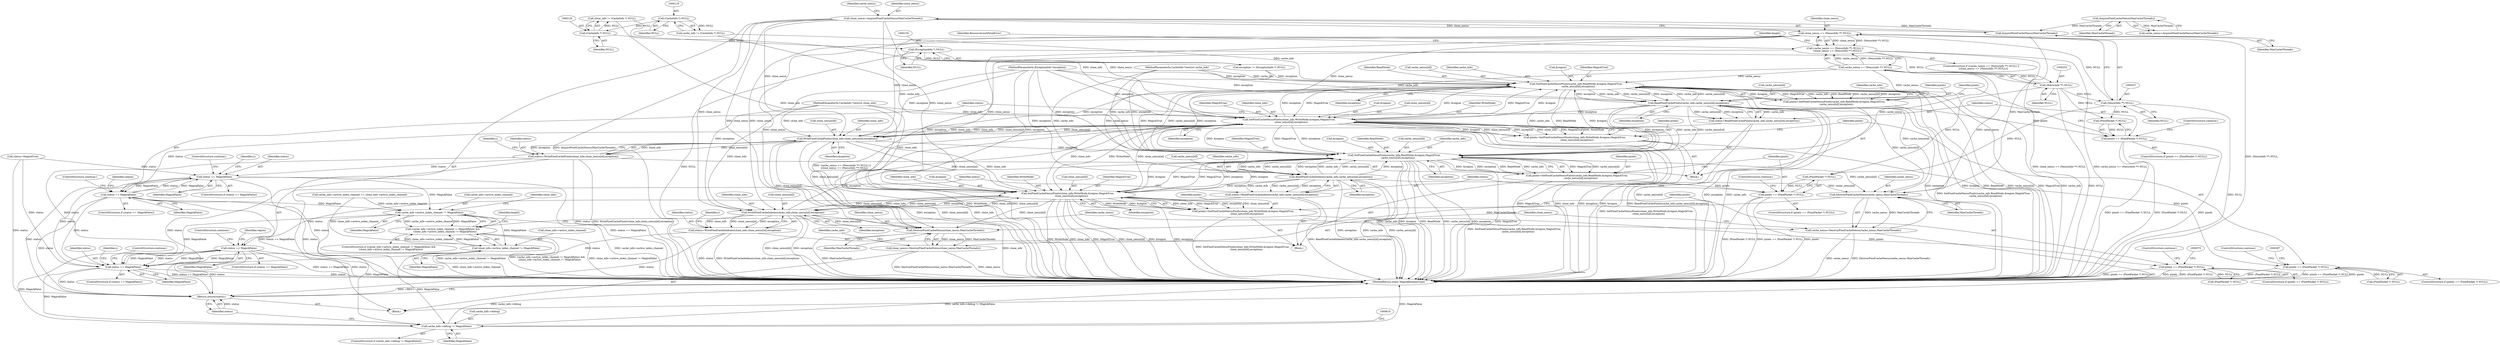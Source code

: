 digraph "0_ImageMagick_a54fe0e8600eaf3dc6fe717d3c0398001507f723@pointer" {
"1000254" [label="(Call,clone_nexus == (NexusInfo **) NULL)"];
"1000243" [label="(Call,clone_nexus=AcquirePixelCacheNexus(MaxCacheThreads))"];
"1000245" [label="(Call,AcquirePixelCacheNexus(MaxCacheThreads))"];
"1000241" [label="(Call,AcquirePixelCacheNexus(MaxCacheThreads))"];
"1000256" [label="(Call,(NexusInfo **) NULL)"];
"1000251" [label="(Call,(NexusInfo **) NULL)"];
"1000129" [label="(Call,(ExceptionInfo *) NULL)"];
"1000123" [label="(Call,(CacheInfo *) NULL)"];
"1000117" [label="(Call,(CacheInfo *) NULL)"];
"1000248" [label="(Call,(cache_nexus == (NexusInfo **) NULL) ||\n      (clone_nexus == (NexusInfo **) NULL))"];
"1000379" [label="(Call,SetPixelCacheNexusPixels(clone_info,WriteMode,&region,MagickTrue,\n      clone_nexus[id],exception))"];
"1000340" [label="(Call,SetPixelCacheNexusPixels(cache_info,ReadMode,&region,MagickTrue,\n      cache_nexus[id],exception))"];
"1000338" [label="(Call,pixels=SetPixelCacheNexusPixels(cache_info,ReadMode,&region,MagickTrue,\n      cache_nexus[id],exception))"];
"1000351" [label="(Call,pixels == (PixelPacket *) NULL)"];
"1000359" [label="(Call,ReadPixelCachePixels(cache_info,cache_nexus[id],exception))"];
"1000357" [label="(Call,status=ReadPixelCachePixels(cache_info,cache_nexus[id],exception))"];
"1000366" [label="(Call,status == MagickFalse)"];
"1000303" [label="(Call,status == MagickFalse)"];
"1000436" [label="(Call,cache_info->active_index_channel != MagickFalse)"];
"1000435" [label="(Call,(cache_info->active_index_channel != MagickFalse) &&\n      (clone_info->active_index_channel != MagickFalse))"];
"1000441" [label="(Call,clone_info->active_index_channel != MagickFalse)"];
"1000485" [label="(Call,status == MagickFalse)"];
"1000548" [label="(Call,status == MagickFalse)"];
"1000611" [label="(Call,cache_info->debug != MagickFalse)"];
"1000645" [label="(Return,return(status);)"];
"1000522" [label="(Call,SetPixelCacheNexusPixels(cache_info,ReadMode,&region,MagickTrue,\n          cache_nexus[id],exception))"];
"1000520" [label="(Call,pixels=SetPixelCacheNexusPixels(cache_info,ReadMode,&region,MagickTrue,\n          cache_nexus[id],exception))"];
"1000533" [label="(Call,pixels == (PixelPacket *) NULL)"];
"1000541" [label="(Call,ReadPixelCacheIndexes(cache_info,cache_nexus[id],exception))"];
"1000539" [label="(Call,status=ReadPixelCacheIndexes(cache_info,cache_nexus[id],exception))"];
"1000561" [label="(Call,SetPixelCacheNexusPixels(clone_info,WriteMode,&region,MagickTrue,\n          clone_nexus[id],exception))"];
"1000559" [label="(Call,pixels=SetPixelCacheNexusPixels(clone_info,WriteMode,&region,MagickTrue,\n          clone_nexus[id],exception))"];
"1000572" [label="(Call,pixels == (PixelPacket *) NULL)"];
"1000594" [label="(Call,WritePixelCacheIndexes(clone_info,clone_nexus[id],exception))"];
"1000592" [label="(Call,status=WritePixelCacheIndexes(clone_info,clone_nexus[id],exception))"];
"1000607" [label="(Call,DestroyPixelCacheNexus(clone_nexus,MaxCacheThreads))"];
"1000605" [label="(Call,clone_nexus=DestroyPixelCacheNexus(clone_nexus,MaxCacheThreads))"];
"1000602" [label="(Call,DestroyPixelCacheNexus(cache_nexus,MaxCacheThreads))"];
"1000600" [label="(Call,cache_nexus=DestroyPixelCacheNexus(cache_nexus,MaxCacheThreads))"];
"1000377" [label="(Call,pixels=SetPixelCacheNexusPixels(clone_info,WriteMode,&region,MagickTrue,\n      clone_nexus[id],exception))"];
"1000390" [label="(Call,pixels == (PixelPacket *) NULL)"];
"1000428" [label="(Call,WritePixelCachePixels(clone_info,clone_nexus[id],exception))"];
"1000426" [label="(Call,status=WritePixelCachePixels(clone_info,clone_nexus[id],exception))"];
"1000491" [label="(Identifier,y)"];
"1000350" [label="(ControlStructure,if (pixels == (PixelPacket *) NULL))"];
"1000295" [label="(Block,)"];
"1000305" [label="(Identifier,MagickFalse)"];
"1000441" [label="(Call,clone_info->active_index_channel != MagickFalse)"];
"1000577" [label="(ControlStructure,continue;)"];
"1000119" [label="(Identifier,NULL)"];
"1000603" [label="(Identifier,cache_nexus)"];
"1000613" [label="(Identifier,cache_info)"];
"1000247" [label="(ControlStructure,if ((cache_nexus == (NexusInfo **) NULL) ||\n      (clone_nexus == (NexusInfo **) NULL)))"];
"1000254" [label="(Call,clone_nexus == (NexusInfo **) NULL)"];
"1000246" [label="(Identifier,MaxCacheThreads)"];
"1000253" [label="(Identifier,NULL)"];
"1000542" [label="(Identifier,cache_info)"];
"1000368" [label="(Identifier,MagickFalse)"];
"1000256" [label="(Call,(NexusInfo **) NULL)"];
"1000427" [label="(Identifier,status)"];
"1000532" [label="(ControlStructure,if (pixels == (PixelPacket *) NULL))"];
"1000107" [label="(Block,)"];
"1000527" [label="(Identifier,MagickTrue)"];
"1000382" [label="(Call,&region)"];
"1000372" [label="(Identifier,region)"];
"1000571" [label="(ControlStructure,if (pixels == (PixelPacket *) NULL))"];
"1000612" [label="(Call,cache_info->debug)"];
"1000538" [label="(ControlStructure,continue;)"];
"1000567" [label="(Call,clone_nexus[id])"];
"1000361" [label="(Call,cache_nexus[id])"];
"1000242" [label="(Identifier,MaxCacheThreads)"];
"1000279" [label="(Call,status=MagickTrue)"];
"1000392" [label="(Call,(PixelPacket *) NULL)"];
"1000357" [label="(Call,status=ReadPixelCachePixels(cache_info,cache_nexus[id],exception))"];
"1000531" [label="(Identifier,exception)"];
"1000127" [label="(Call,exception != (ExceptionInfo *) NULL)"];
"1000294" [label="(Identifier,y)"];
"1000343" [label="(Call,&region)"];
"1000351" [label="(Call,pixels == (PixelPacket *) NULL)"];
"1000604" [label="(Identifier,MaxCacheThreads)"];
"1000611" [label="(Call,cache_info->debug != MagickFalse)"];
"1000525" [label="(Call,&region)"];
"1000543" [label="(Call,cache_nexus[id])"];
"1000442" [label="(Call,clone_info->active_index_channel)"];
"1000570" [label="(Identifier,exception)"];
"1000548" [label="(Call,status == MagickFalse)"];
"1000181" [label="(Call,cache_info->active_index_channel == clone_info->active_index_channel)"];
"1000379" [label="(Call,SetPixelCacheNexusPixels(clone_info,WriteMode,&region,MagickTrue,\n      clone_nexus[id],exception))"];
"1000646" [label="(Identifier,status)"];
"1000534" [label="(Identifier,pixels)"];
"1000364" [label="(Identifier,exception)"];
"1000360" [label="(Identifier,cache_info)"];
"1000522" [label="(Call,SetPixelCacheNexusPixels(cache_info,ReadMode,&region,MagickTrue,\n          cache_nexus[id],exception))"];
"1000309" [label="(Identifier,y)"];
"1000488" [label="(ControlStructure,continue;)"];
"1000345" [label="(Identifier,MagickTrue)"];
"1000559" [label="(Call,pixels=SetPixelCacheNexusPixels(clone_info,WriteMode,&region,MagickTrue,\n          clone_nexus[id],exception))"];
"1000524" [label="(Identifier,ReadMode)"];
"1000521" [label="(Identifier,pixels)"];
"1000121" [label="(Call,clone_info != (CacheInfo *) NULL)"];
"1000131" [label="(Identifier,NULL)"];
"1000566" [label="(Identifier,MagickTrue)"];
"1000430" [label="(Call,clone_nexus[id])"];
"1000391" [label="(Identifier,pixels)"];
"1000258" [label="(Identifier,NULL)"];
"1000352" [label="(Identifier,pixels)"];
"1000560" [label="(Identifier,pixels)"];
"1000340" [label="(Call,SetPixelCacheNexusPixels(cache_info,ReadMode,&region,MagickTrue,\n      cache_nexus[id],exception))"];
"1000390" [label="(Call,pixels == (PixelPacket *) NULL)"];
"1000385" [label="(Call,clone_nexus[id])"];
"1000572" [label="(Call,pixels == (PixelPacket *) NULL)"];
"1000609" [label="(Identifier,MaxCacheThreads)"];
"1000304" [label="(Identifier,status)"];
"1000533" [label="(Call,pixels == (PixelPacket *) NULL)"];
"1000647" [label="(MethodReturn,static MagickBooleanType)"];
"1000104" [label="(MethodParameterIn,CacheInfo *restrict clone_info)"];
"1000434" [label="(ControlStructure,if ((cache_info->active_index_channel != MagickFalse) &&\n      (clone_info->active_index_channel != MagickFalse)))"];
"1000239" [label="(Call,cache_nexus=AcquirePixelCacheNexus(MaxCacheThreads))"];
"1000250" [label="(Identifier,cache_nexus)"];
"1000539" [label="(Call,status=ReadPixelCacheIndexes(cache_info,cache_nexus[id],exception))"];
"1000550" [label="(Identifier,MagickFalse)"];
"1000546" [label="(Identifier,exception)"];
"1000106" [label="(MethodParameterIn,ExceptionInfo *exception)"];
"1000381" [label="(Identifier,WriteMode)"];
"1000547" [label="(ControlStructure,if (status == MagickFalse))"];
"1000389" [label="(ControlStructure,if (pixels == (PixelPacket *) NULL))"];
"1000365" [label="(ControlStructure,if (status == MagickFalse))"];
"1000263" [label="(Identifier,length)"];
"1000540" [label="(Identifier,status)"];
"1000574" [label="(Call,(PixelPacket *) NULL)"];
"1000541" [label="(Call,ReadPixelCacheIndexes(cache_info,cache_nexus[id],exception))"];
"1000384" [label="(Identifier,MagickTrue)"];
"1000303" [label="(Call,status == MagickFalse)"];
"1000251" [label="(Call,(NexusInfo **) NULL)"];
"1000599" [label="(Identifier,exception)"];
"1000342" [label="(Identifier,ReadMode)"];
"1000610" [label="(ControlStructure,if (cache_info->debug != MagickFalse))"];
"1000426" [label="(Call,status=WritePixelCachePixels(clone_info,clone_nexus[id],exception))"];
"1000244" [label="(Identifier,clone_nexus)"];
"1000562" [label="(Identifier,clone_info)"];
"1000380" [label="(Identifier,clone_info)"];
"1000607" [label="(Call,DestroyPixelCacheNexus(clone_nexus,MaxCacheThreads))"];
"1000484" [label="(ControlStructure,if (status == MagickFalse))"];
"1000476" [label="(Identifier,y)"];
"1000377" [label="(Call,pixels=SetPixelCacheNexusPixels(clone_info,WriteMode,&region,MagickTrue,\n      clone_nexus[id],exception))"];
"1000248" [label="(Call,(cache_nexus == (NexusInfo **) NULL) ||\n      (clone_nexus == (NexusInfo **) NULL))"];
"1000260" [label="(Identifier,ResourceLimitFatalError)"];
"1000346" [label="(Call,cache_nexus[id])"];
"1000551" [label="(ControlStructure,continue;)"];
"1000378" [label="(Identifier,pixels)"];
"1000615" [label="(Identifier,MagickFalse)"];
"1000554" [label="(Identifier,region)"];
"1000245" [label="(Call,AcquirePixelCacheNexus(MaxCacheThreads))"];
"1000564" [label="(Call,&region)"];
"1000602" [label="(Call,DestroyPixelCacheNexus(cache_nexus,MaxCacheThreads))"];
"1000125" [label="(Identifier,NULL)"];
"1000436" [label="(Call,cache_info->active_index_channel != MagickFalse)"];
"1000433" [label="(Identifier,exception)"];
"1000349" [label="(Identifier,exception)"];
"1000594" [label="(Call,WritePixelCacheIndexes(clone_info,clone_nexus[id],exception))"];
"1000645" [label="(Return,return(status);)"];
"1000339" [label="(Identifier,pixels)"];
"1000573" [label="(Identifier,pixels)"];
"1000600" [label="(Call,cache_nexus=DestroyPixelCacheNexus(cache_nexus,MaxCacheThreads))"];
"1000520" [label="(Call,pixels=SetPixelCacheNexusPixels(cache_info,ReadMode,&region,MagickTrue,\n          cache_nexus[id],exception))"];
"1000123" [label="(Call,(CacheInfo *) NULL)"];
"1000445" [label="(Identifier,MagickFalse)"];
"1000338" [label="(Call,pixels=SetPixelCacheNexusPixels(cache_info,ReadMode,&region,MagickTrue,\n      cache_nexus[id],exception))"];
"1000341" [label="(Identifier,cache_info)"];
"1000356" [label="(ControlStructure,continue;)"];
"1000395" [label="(ControlStructure,continue;)"];
"1000605" [label="(Call,clone_nexus=DestroyPixelCacheNexus(clone_nexus,MaxCacheThreads))"];
"1000528" [label="(Call,cache_nexus[id])"];
"1000117" [label="(Call,(CacheInfo *) NULL)"];
"1000601" [label="(Identifier,cache_nexus)"];
"1000249" [label="(Call,cache_nexus == (NexusInfo **) NULL)"];
"1000105" [label="(MethodParameterIn,CacheInfo *restrict cache_info)"];
"1000437" [label="(Call,cache_info->active_index_channel)"];
"1000353" [label="(Call,(PixelPacket *) NULL)"];
"1000367" [label="(Identifier,status)"];
"1000486" [label="(Identifier,status)"];
"1000549" [label="(Identifier,status)"];
"1000523" [label="(Identifier,cache_info)"];
"1000487" [label="(Identifier,MagickFalse)"];
"1000606" [label="(Identifier,clone_nexus)"];
"1000596" [label="(Call,clone_nexus[id])"];
"1000241" [label="(Call,AcquirePixelCacheNexus(MaxCacheThreads))"];
"1000595" [label="(Identifier,clone_info)"];
"1000428" [label="(Call,WritePixelCachePixels(clone_info,clone_nexus[id],exception))"];
"1000440" [label="(Identifier,MagickFalse)"];
"1000243" [label="(Call,clone_nexus=AcquirePixelCacheNexus(MaxCacheThreads))"];
"1000477" [label="(Block,)"];
"1000608" [label="(Identifier,clone_nexus)"];
"1000485" [label="(Call,status == MagickFalse)"];
"1000448" [label="(Identifier,length)"];
"1000369" [label="(ControlStructure,continue;)"];
"1000535" [label="(Call,(PixelPacket *) NULL)"];
"1000592" [label="(Call,status=WritePixelCacheIndexes(clone_info,clone_nexus[id],exception))"];
"1000302" [label="(ControlStructure,if (status == MagickFalse))"];
"1000561" [label="(Call,SetPixelCacheNexusPixels(clone_info,WriteMode,&region,MagickTrue,\n          clone_nexus[id],exception))"];
"1000435" [label="(Call,(cache_info->active_index_channel != MagickFalse) &&\n      (clone_info->active_index_channel != MagickFalse))"];
"1000593" [label="(Identifier,status)"];
"1000388" [label="(Identifier,exception)"];
"1000429" [label="(Identifier,clone_info)"];
"1000563" [label="(Identifier,WriteMode)"];
"1000115" [label="(Call,cache_info != (CacheInfo *) NULL)"];
"1000129" [label="(Call,(ExceptionInfo *) NULL)"];
"1000306" [label="(ControlStructure,continue;)"];
"1000443" [label="(Identifier,clone_info)"];
"1000358" [label="(Identifier,status)"];
"1000359" [label="(Call,ReadPixelCachePixels(cache_info,cache_nexus[id],exception))"];
"1000366" [label="(Call,status == MagickFalse)"];
"1000255" [label="(Identifier,clone_nexus)"];
"1000254" -> "1000248"  [label="AST: "];
"1000254" -> "1000256"  [label="CFG: "];
"1000255" -> "1000254"  [label="AST: "];
"1000256" -> "1000254"  [label="AST: "];
"1000248" -> "1000254"  [label="CFG: "];
"1000254" -> "1000647"  [label="DDG: (NexusInfo **) NULL"];
"1000254" -> "1000248"  [label="DDG: clone_nexus"];
"1000254" -> "1000248"  [label="DDG: (NexusInfo **) NULL"];
"1000243" -> "1000254"  [label="DDG: clone_nexus"];
"1000256" -> "1000254"  [label="DDG: NULL"];
"1000254" -> "1000379"  [label="DDG: clone_nexus"];
"1000254" -> "1000428"  [label="DDG: clone_nexus"];
"1000254" -> "1000561"  [label="DDG: clone_nexus"];
"1000254" -> "1000594"  [label="DDG: clone_nexus"];
"1000254" -> "1000607"  [label="DDG: clone_nexus"];
"1000243" -> "1000107"  [label="AST: "];
"1000243" -> "1000245"  [label="CFG: "];
"1000244" -> "1000243"  [label="AST: "];
"1000245" -> "1000243"  [label="AST: "];
"1000250" -> "1000243"  [label="CFG: "];
"1000243" -> "1000647"  [label="DDG: AcquirePixelCacheNexus(MaxCacheThreads)"];
"1000245" -> "1000243"  [label="DDG: MaxCacheThreads"];
"1000243" -> "1000379"  [label="DDG: clone_nexus"];
"1000243" -> "1000428"  [label="DDG: clone_nexus"];
"1000243" -> "1000561"  [label="DDG: clone_nexus"];
"1000243" -> "1000594"  [label="DDG: clone_nexus"];
"1000243" -> "1000607"  [label="DDG: clone_nexus"];
"1000245" -> "1000246"  [label="CFG: "];
"1000246" -> "1000245"  [label="AST: "];
"1000241" -> "1000245"  [label="DDG: MaxCacheThreads"];
"1000245" -> "1000602"  [label="DDG: MaxCacheThreads"];
"1000241" -> "1000239"  [label="AST: "];
"1000241" -> "1000242"  [label="CFG: "];
"1000242" -> "1000241"  [label="AST: "];
"1000239" -> "1000241"  [label="CFG: "];
"1000241" -> "1000239"  [label="DDG: MaxCacheThreads"];
"1000256" -> "1000258"  [label="CFG: "];
"1000257" -> "1000256"  [label="AST: "];
"1000258" -> "1000256"  [label="AST: "];
"1000256" -> "1000647"  [label="DDG: NULL"];
"1000251" -> "1000256"  [label="DDG: NULL"];
"1000256" -> "1000353"  [label="DDG: NULL"];
"1000256" -> "1000535"  [label="DDG: NULL"];
"1000251" -> "1000249"  [label="AST: "];
"1000251" -> "1000253"  [label="CFG: "];
"1000252" -> "1000251"  [label="AST: "];
"1000253" -> "1000251"  [label="AST: "];
"1000249" -> "1000251"  [label="CFG: "];
"1000251" -> "1000647"  [label="DDG: NULL"];
"1000251" -> "1000249"  [label="DDG: NULL"];
"1000129" -> "1000251"  [label="DDG: NULL"];
"1000251" -> "1000353"  [label="DDG: NULL"];
"1000251" -> "1000535"  [label="DDG: NULL"];
"1000129" -> "1000127"  [label="AST: "];
"1000129" -> "1000131"  [label="CFG: "];
"1000130" -> "1000129"  [label="AST: "];
"1000131" -> "1000129"  [label="AST: "];
"1000127" -> "1000129"  [label="CFG: "];
"1000129" -> "1000647"  [label="DDG: NULL"];
"1000129" -> "1000127"  [label="DDG: NULL"];
"1000123" -> "1000129"  [label="DDG: NULL"];
"1000123" -> "1000121"  [label="AST: "];
"1000123" -> "1000125"  [label="CFG: "];
"1000124" -> "1000123"  [label="AST: "];
"1000125" -> "1000123"  [label="AST: "];
"1000121" -> "1000123"  [label="CFG: "];
"1000123" -> "1000121"  [label="DDG: NULL"];
"1000117" -> "1000123"  [label="DDG: NULL"];
"1000117" -> "1000115"  [label="AST: "];
"1000117" -> "1000119"  [label="CFG: "];
"1000118" -> "1000117"  [label="AST: "];
"1000119" -> "1000117"  [label="AST: "];
"1000115" -> "1000117"  [label="CFG: "];
"1000117" -> "1000115"  [label="DDG: NULL"];
"1000248" -> "1000247"  [label="AST: "];
"1000248" -> "1000249"  [label="CFG: "];
"1000249" -> "1000248"  [label="AST: "];
"1000260" -> "1000248"  [label="CFG: "];
"1000263" -> "1000248"  [label="CFG: "];
"1000248" -> "1000647"  [label="DDG: (cache_nexus == (NexusInfo **) NULL) ||\n      (clone_nexus == (NexusInfo **) NULL)"];
"1000248" -> "1000647"  [label="DDG: clone_nexus == (NexusInfo **) NULL"];
"1000248" -> "1000647"  [label="DDG: cache_nexus == (NexusInfo **) NULL"];
"1000249" -> "1000248"  [label="DDG: cache_nexus"];
"1000249" -> "1000248"  [label="DDG: (NexusInfo **) NULL"];
"1000379" -> "1000377"  [label="AST: "];
"1000379" -> "1000388"  [label="CFG: "];
"1000380" -> "1000379"  [label="AST: "];
"1000381" -> "1000379"  [label="AST: "];
"1000382" -> "1000379"  [label="AST: "];
"1000384" -> "1000379"  [label="AST: "];
"1000385" -> "1000379"  [label="AST: "];
"1000388" -> "1000379"  [label="AST: "];
"1000377" -> "1000379"  [label="CFG: "];
"1000379" -> "1000647"  [label="DDG: MagickTrue"];
"1000379" -> "1000647"  [label="DDG: clone_info"];
"1000379" -> "1000647"  [label="DDG: exception"];
"1000379" -> "1000647"  [label="DDG: &region"];
"1000379" -> "1000647"  [label="DDG: WriteMode"];
"1000379" -> "1000647"  [label="DDG: clone_nexus[id]"];
"1000379" -> "1000340"  [label="DDG: &region"];
"1000379" -> "1000340"  [label="DDG: MagickTrue"];
"1000379" -> "1000340"  [label="DDG: exception"];
"1000379" -> "1000377"  [label="DDG: &region"];
"1000379" -> "1000377"  [label="DDG: clone_nexus[id]"];
"1000379" -> "1000377"  [label="DDG: exception"];
"1000379" -> "1000377"  [label="DDG: clone_info"];
"1000379" -> "1000377"  [label="DDG: MagickTrue"];
"1000379" -> "1000377"  [label="DDG: WriteMode"];
"1000121" -> "1000379"  [label="DDG: clone_info"];
"1000428" -> "1000379"  [label="DDG: clone_info"];
"1000428" -> "1000379"  [label="DDG: clone_nexus[id]"];
"1000104" -> "1000379"  [label="DDG: clone_info"];
"1000340" -> "1000379"  [label="DDG: &region"];
"1000340" -> "1000379"  [label="DDG: MagickTrue"];
"1000359" -> "1000379"  [label="DDG: exception"];
"1000106" -> "1000379"  [label="DDG: exception"];
"1000379" -> "1000428"  [label="DDG: clone_info"];
"1000379" -> "1000428"  [label="DDG: clone_nexus[id]"];
"1000379" -> "1000428"  [label="DDG: exception"];
"1000379" -> "1000522"  [label="DDG: &region"];
"1000379" -> "1000522"  [label="DDG: MagickTrue"];
"1000379" -> "1000522"  [label="DDG: exception"];
"1000379" -> "1000561"  [label="DDG: clone_info"];
"1000379" -> "1000561"  [label="DDG: WriteMode"];
"1000379" -> "1000561"  [label="DDG: clone_nexus[id]"];
"1000379" -> "1000607"  [label="DDG: clone_nexus[id]"];
"1000340" -> "1000338"  [label="AST: "];
"1000340" -> "1000349"  [label="CFG: "];
"1000341" -> "1000340"  [label="AST: "];
"1000342" -> "1000340"  [label="AST: "];
"1000343" -> "1000340"  [label="AST: "];
"1000345" -> "1000340"  [label="AST: "];
"1000346" -> "1000340"  [label="AST: "];
"1000349" -> "1000340"  [label="AST: "];
"1000338" -> "1000340"  [label="CFG: "];
"1000340" -> "1000647"  [label="DDG: exception"];
"1000340" -> "1000647"  [label="DDG: &region"];
"1000340" -> "1000647"  [label="DDG: ReadMode"];
"1000340" -> "1000647"  [label="DDG: cache_nexus[id]"];
"1000340" -> "1000647"  [label="DDG: MagickTrue"];
"1000340" -> "1000647"  [label="DDG: cache_info"];
"1000340" -> "1000338"  [label="DDG: &region"];
"1000340" -> "1000338"  [label="DDG: MagickTrue"];
"1000340" -> "1000338"  [label="DDG: cache_info"];
"1000340" -> "1000338"  [label="DDG: ReadMode"];
"1000340" -> "1000338"  [label="DDG: cache_nexus[id]"];
"1000340" -> "1000338"  [label="DDG: exception"];
"1000359" -> "1000340"  [label="DDG: cache_info"];
"1000359" -> "1000340"  [label="DDG: cache_nexus[id]"];
"1000359" -> "1000340"  [label="DDG: exception"];
"1000115" -> "1000340"  [label="DDG: cache_info"];
"1000105" -> "1000340"  [label="DDG: cache_info"];
"1000249" -> "1000340"  [label="DDG: cache_nexus"];
"1000428" -> "1000340"  [label="DDG: exception"];
"1000127" -> "1000340"  [label="DDG: exception"];
"1000106" -> "1000340"  [label="DDG: exception"];
"1000340" -> "1000359"  [label="DDG: cache_info"];
"1000340" -> "1000359"  [label="DDG: cache_nexus[id]"];
"1000340" -> "1000359"  [label="DDG: exception"];
"1000340" -> "1000522"  [label="DDG: cache_info"];
"1000340" -> "1000522"  [label="DDG: ReadMode"];
"1000340" -> "1000522"  [label="DDG: &region"];
"1000340" -> "1000522"  [label="DDG: MagickTrue"];
"1000340" -> "1000522"  [label="DDG: cache_nexus[id]"];
"1000340" -> "1000522"  [label="DDG: exception"];
"1000340" -> "1000602"  [label="DDG: cache_nexus[id]"];
"1000338" -> "1000295"  [label="AST: "];
"1000339" -> "1000338"  [label="AST: "];
"1000352" -> "1000338"  [label="CFG: "];
"1000338" -> "1000647"  [label="DDG: SetPixelCacheNexusPixels(cache_info,ReadMode,&region,MagickTrue,\n      cache_nexus[id],exception)"];
"1000338" -> "1000351"  [label="DDG: pixels"];
"1000351" -> "1000350"  [label="AST: "];
"1000351" -> "1000353"  [label="CFG: "];
"1000352" -> "1000351"  [label="AST: "];
"1000353" -> "1000351"  [label="AST: "];
"1000356" -> "1000351"  [label="CFG: "];
"1000358" -> "1000351"  [label="CFG: "];
"1000351" -> "1000647"  [label="DDG: pixels == (PixelPacket *) NULL"];
"1000351" -> "1000647"  [label="DDG: (PixelPacket *) NULL"];
"1000351" -> "1000647"  [label="DDG: pixels"];
"1000353" -> "1000351"  [label="DDG: NULL"];
"1000359" -> "1000357"  [label="AST: "];
"1000359" -> "1000364"  [label="CFG: "];
"1000360" -> "1000359"  [label="AST: "];
"1000361" -> "1000359"  [label="AST: "];
"1000364" -> "1000359"  [label="AST: "];
"1000357" -> "1000359"  [label="CFG: "];
"1000359" -> "1000647"  [label="DDG: cache_nexus[id]"];
"1000359" -> "1000647"  [label="DDG: exception"];
"1000359" -> "1000647"  [label="DDG: cache_info"];
"1000359" -> "1000357"  [label="DDG: cache_info"];
"1000359" -> "1000357"  [label="DDG: cache_nexus[id]"];
"1000359" -> "1000357"  [label="DDG: exception"];
"1000105" -> "1000359"  [label="DDG: cache_info"];
"1000249" -> "1000359"  [label="DDG: cache_nexus"];
"1000106" -> "1000359"  [label="DDG: exception"];
"1000359" -> "1000522"  [label="DDG: cache_info"];
"1000359" -> "1000522"  [label="DDG: cache_nexus[id]"];
"1000359" -> "1000522"  [label="DDG: exception"];
"1000359" -> "1000602"  [label="DDG: cache_nexus[id]"];
"1000357" -> "1000295"  [label="AST: "];
"1000358" -> "1000357"  [label="AST: "];
"1000367" -> "1000357"  [label="CFG: "];
"1000357" -> "1000647"  [label="DDG: ReadPixelCachePixels(cache_info,cache_nexus[id],exception)"];
"1000357" -> "1000366"  [label="DDG: status"];
"1000366" -> "1000365"  [label="AST: "];
"1000366" -> "1000368"  [label="CFG: "];
"1000367" -> "1000366"  [label="AST: "];
"1000368" -> "1000366"  [label="AST: "];
"1000369" -> "1000366"  [label="CFG: "];
"1000372" -> "1000366"  [label="CFG: "];
"1000366" -> "1000647"  [label="DDG: status"];
"1000366" -> "1000647"  [label="DDG: status == MagickFalse"];
"1000366" -> "1000303"  [label="DDG: status"];
"1000366" -> "1000303"  [label="DDG: MagickFalse"];
"1000303" -> "1000366"  [label="DDG: MagickFalse"];
"1000366" -> "1000436"  [label="DDG: MagickFalse"];
"1000366" -> "1000485"  [label="DDG: status"];
"1000366" -> "1000645"  [label="DDG: status"];
"1000303" -> "1000302"  [label="AST: "];
"1000303" -> "1000305"  [label="CFG: "];
"1000304" -> "1000303"  [label="AST: "];
"1000305" -> "1000303"  [label="AST: "];
"1000306" -> "1000303"  [label="CFG: "];
"1000309" -> "1000303"  [label="CFG: "];
"1000303" -> "1000647"  [label="DDG: status"];
"1000303" -> "1000647"  [label="DDG: status == MagickFalse"];
"1000426" -> "1000303"  [label="DDG: status"];
"1000279" -> "1000303"  [label="DDG: status"];
"1000303" -> "1000436"  [label="DDG: MagickFalse"];
"1000303" -> "1000485"  [label="DDG: status"];
"1000303" -> "1000645"  [label="DDG: status"];
"1000436" -> "1000435"  [label="AST: "];
"1000436" -> "1000440"  [label="CFG: "];
"1000437" -> "1000436"  [label="AST: "];
"1000440" -> "1000436"  [label="AST: "];
"1000443" -> "1000436"  [label="CFG: "];
"1000435" -> "1000436"  [label="CFG: "];
"1000436" -> "1000647"  [label="DDG: cache_info->active_index_channel"];
"1000436" -> "1000435"  [label="DDG: cache_info->active_index_channel"];
"1000436" -> "1000435"  [label="DDG: MagickFalse"];
"1000181" -> "1000436"  [label="DDG: cache_info->active_index_channel"];
"1000436" -> "1000441"  [label="DDG: MagickFalse"];
"1000436" -> "1000485"  [label="DDG: MagickFalse"];
"1000436" -> "1000611"  [label="DDG: MagickFalse"];
"1000435" -> "1000434"  [label="AST: "];
"1000435" -> "1000441"  [label="CFG: "];
"1000441" -> "1000435"  [label="AST: "];
"1000448" -> "1000435"  [label="CFG: "];
"1000601" -> "1000435"  [label="CFG: "];
"1000435" -> "1000647"  [label="DDG: cache_info->active_index_channel != MagickFalse"];
"1000435" -> "1000647"  [label="DDG: (cache_info->active_index_channel != MagickFalse) &&\n      (clone_info->active_index_channel != MagickFalse)"];
"1000435" -> "1000647"  [label="DDG: clone_info->active_index_channel != MagickFalse"];
"1000441" -> "1000435"  [label="DDG: clone_info->active_index_channel"];
"1000441" -> "1000435"  [label="DDG: MagickFalse"];
"1000441" -> "1000445"  [label="CFG: "];
"1000442" -> "1000441"  [label="AST: "];
"1000445" -> "1000441"  [label="AST: "];
"1000441" -> "1000647"  [label="DDG: clone_info->active_index_channel"];
"1000181" -> "1000441"  [label="DDG: clone_info->active_index_channel"];
"1000441" -> "1000485"  [label="DDG: MagickFalse"];
"1000441" -> "1000611"  [label="DDG: MagickFalse"];
"1000485" -> "1000484"  [label="AST: "];
"1000485" -> "1000487"  [label="CFG: "];
"1000486" -> "1000485"  [label="AST: "];
"1000487" -> "1000485"  [label="AST: "];
"1000488" -> "1000485"  [label="CFG: "];
"1000491" -> "1000485"  [label="CFG: "];
"1000485" -> "1000647"  [label="DDG: status"];
"1000485" -> "1000647"  [label="DDG: status == MagickFalse"];
"1000426" -> "1000485"  [label="DDG: status"];
"1000548" -> "1000485"  [label="DDG: status"];
"1000548" -> "1000485"  [label="DDG: MagickFalse"];
"1000592" -> "1000485"  [label="DDG: status"];
"1000279" -> "1000485"  [label="DDG: status"];
"1000485" -> "1000548"  [label="DDG: MagickFalse"];
"1000485" -> "1000611"  [label="DDG: MagickFalse"];
"1000485" -> "1000645"  [label="DDG: status"];
"1000548" -> "1000547"  [label="AST: "];
"1000548" -> "1000550"  [label="CFG: "];
"1000549" -> "1000548"  [label="AST: "];
"1000550" -> "1000548"  [label="AST: "];
"1000551" -> "1000548"  [label="CFG: "];
"1000554" -> "1000548"  [label="CFG: "];
"1000548" -> "1000647"  [label="DDG: status == MagickFalse"];
"1000548" -> "1000647"  [label="DDG: status"];
"1000539" -> "1000548"  [label="DDG: status"];
"1000548" -> "1000611"  [label="DDG: MagickFalse"];
"1000548" -> "1000645"  [label="DDG: status"];
"1000611" -> "1000610"  [label="AST: "];
"1000611" -> "1000615"  [label="CFG: "];
"1000612" -> "1000611"  [label="AST: "];
"1000615" -> "1000611"  [label="AST: "];
"1000619" -> "1000611"  [label="CFG: "];
"1000646" -> "1000611"  [label="CFG: "];
"1000611" -> "1000647"  [label="DDG: cache_info->debug != MagickFalse"];
"1000611" -> "1000647"  [label="DDG: MagickFalse"];
"1000611" -> "1000647"  [label="DDG: cache_info->debug"];
"1000645" -> "1000107"  [label="AST: "];
"1000645" -> "1000646"  [label="CFG: "];
"1000646" -> "1000645"  [label="AST: "];
"1000647" -> "1000645"  [label="CFG: "];
"1000645" -> "1000647"  [label="DDG: <RET>"];
"1000646" -> "1000645"  [label="DDG: status"];
"1000426" -> "1000645"  [label="DDG: status"];
"1000592" -> "1000645"  [label="DDG: status"];
"1000279" -> "1000645"  [label="DDG: status"];
"1000522" -> "1000520"  [label="AST: "];
"1000522" -> "1000531"  [label="CFG: "];
"1000523" -> "1000522"  [label="AST: "];
"1000524" -> "1000522"  [label="AST: "];
"1000525" -> "1000522"  [label="AST: "];
"1000527" -> "1000522"  [label="AST: "];
"1000528" -> "1000522"  [label="AST: "];
"1000531" -> "1000522"  [label="AST: "];
"1000520" -> "1000522"  [label="CFG: "];
"1000522" -> "1000647"  [label="DDG: &region"];
"1000522" -> "1000647"  [label="DDG: ReadMode"];
"1000522" -> "1000647"  [label="DDG: cache_nexus[id]"];
"1000522" -> "1000647"  [label="DDG: exception"];
"1000522" -> "1000647"  [label="DDG: MagickTrue"];
"1000522" -> "1000647"  [label="DDG: cache_info"];
"1000522" -> "1000520"  [label="DDG: MagickTrue"];
"1000522" -> "1000520"  [label="DDG: cache_nexus[id]"];
"1000522" -> "1000520"  [label="DDG: &region"];
"1000522" -> "1000520"  [label="DDG: exception"];
"1000522" -> "1000520"  [label="DDG: ReadMode"];
"1000522" -> "1000520"  [label="DDG: cache_info"];
"1000541" -> "1000522"  [label="DDG: cache_info"];
"1000541" -> "1000522"  [label="DDG: cache_nexus[id]"];
"1000541" -> "1000522"  [label="DDG: exception"];
"1000115" -> "1000522"  [label="DDG: cache_info"];
"1000105" -> "1000522"  [label="DDG: cache_info"];
"1000561" -> "1000522"  [label="DDG: &region"];
"1000561" -> "1000522"  [label="DDG: MagickTrue"];
"1000561" -> "1000522"  [label="DDG: exception"];
"1000249" -> "1000522"  [label="DDG: cache_nexus"];
"1000594" -> "1000522"  [label="DDG: exception"];
"1000428" -> "1000522"  [label="DDG: exception"];
"1000127" -> "1000522"  [label="DDG: exception"];
"1000106" -> "1000522"  [label="DDG: exception"];
"1000522" -> "1000541"  [label="DDG: cache_info"];
"1000522" -> "1000541"  [label="DDG: cache_nexus[id]"];
"1000522" -> "1000541"  [label="DDG: exception"];
"1000522" -> "1000561"  [label="DDG: &region"];
"1000522" -> "1000561"  [label="DDG: MagickTrue"];
"1000522" -> "1000602"  [label="DDG: cache_nexus[id]"];
"1000520" -> "1000477"  [label="AST: "];
"1000521" -> "1000520"  [label="AST: "];
"1000534" -> "1000520"  [label="CFG: "];
"1000520" -> "1000647"  [label="DDG: SetPixelCacheNexusPixels(cache_info,ReadMode,&region,MagickTrue,\n          cache_nexus[id],exception)"];
"1000520" -> "1000533"  [label="DDG: pixels"];
"1000533" -> "1000532"  [label="AST: "];
"1000533" -> "1000535"  [label="CFG: "];
"1000534" -> "1000533"  [label="AST: "];
"1000535" -> "1000533"  [label="AST: "];
"1000538" -> "1000533"  [label="CFG: "];
"1000540" -> "1000533"  [label="CFG: "];
"1000533" -> "1000647"  [label="DDG: pixels == (PixelPacket *) NULL"];
"1000533" -> "1000647"  [label="DDG: pixels"];
"1000533" -> "1000647"  [label="DDG: (PixelPacket *) NULL"];
"1000535" -> "1000533"  [label="DDG: NULL"];
"1000541" -> "1000539"  [label="AST: "];
"1000541" -> "1000546"  [label="CFG: "];
"1000542" -> "1000541"  [label="AST: "];
"1000543" -> "1000541"  [label="AST: "];
"1000546" -> "1000541"  [label="AST: "];
"1000539" -> "1000541"  [label="CFG: "];
"1000541" -> "1000647"  [label="DDG: exception"];
"1000541" -> "1000647"  [label="DDG: cache_info"];
"1000541" -> "1000647"  [label="DDG: cache_nexus[id]"];
"1000541" -> "1000539"  [label="DDG: cache_info"];
"1000541" -> "1000539"  [label="DDG: cache_nexus[id]"];
"1000541" -> "1000539"  [label="DDG: exception"];
"1000105" -> "1000541"  [label="DDG: cache_info"];
"1000249" -> "1000541"  [label="DDG: cache_nexus"];
"1000106" -> "1000541"  [label="DDG: exception"];
"1000541" -> "1000561"  [label="DDG: exception"];
"1000541" -> "1000602"  [label="DDG: cache_nexus[id]"];
"1000539" -> "1000477"  [label="AST: "];
"1000540" -> "1000539"  [label="AST: "];
"1000549" -> "1000539"  [label="CFG: "];
"1000539" -> "1000647"  [label="DDG: ReadPixelCacheIndexes(cache_info,cache_nexus[id],exception)"];
"1000561" -> "1000559"  [label="AST: "];
"1000561" -> "1000570"  [label="CFG: "];
"1000562" -> "1000561"  [label="AST: "];
"1000563" -> "1000561"  [label="AST: "];
"1000564" -> "1000561"  [label="AST: "];
"1000566" -> "1000561"  [label="AST: "];
"1000567" -> "1000561"  [label="AST: "];
"1000570" -> "1000561"  [label="AST: "];
"1000559" -> "1000561"  [label="CFG: "];
"1000561" -> "1000647"  [label="DDG: WriteMode"];
"1000561" -> "1000647"  [label="DDG: clone_info"];
"1000561" -> "1000647"  [label="DDG: MagickTrue"];
"1000561" -> "1000647"  [label="DDG: clone_nexus[id]"];
"1000561" -> "1000647"  [label="DDG: &region"];
"1000561" -> "1000647"  [label="DDG: exception"];
"1000561" -> "1000559"  [label="DDG: clone_info"];
"1000561" -> "1000559"  [label="DDG: MagickTrue"];
"1000561" -> "1000559"  [label="DDG: exception"];
"1000561" -> "1000559"  [label="DDG: clone_nexus[id]"];
"1000561" -> "1000559"  [label="DDG: WriteMode"];
"1000561" -> "1000559"  [label="DDG: &region"];
"1000121" -> "1000561"  [label="DDG: clone_info"];
"1000428" -> "1000561"  [label="DDG: clone_info"];
"1000428" -> "1000561"  [label="DDG: clone_nexus[id]"];
"1000594" -> "1000561"  [label="DDG: clone_info"];
"1000594" -> "1000561"  [label="DDG: clone_nexus[id]"];
"1000104" -> "1000561"  [label="DDG: clone_info"];
"1000106" -> "1000561"  [label="DDG: exception"];
"1000561" -> "1000594"  [label="DDG: clone_info"];
"1000561" -> "1000594"  [label="DDG: clone_nexus[id]"];
"1000561" -> "1000594"  [label="DDG: exception"];
"1000561" -> "1000607"  [label="DDG: clone_nexus[id]"];
"1000559" -> "1000477"  [label="AST: "];
"1000560" -> "1000559"  [label="AST: "];
"1000573" -> "1000559"  [label="CFG: "];
"1000559" -> "1000647"  [label="DDG: SetPixelCacheNexusPixels(clone_info,WriteMode,&region,MagickTrue,\n          clone_nexus[id],exception)"];
"1000559" -> "1000572"  [label="DDG: pixels"];
"1000572" -> "1000571"  [label="AST: "];
"1000572" -> "1000574"  [label="CFG: "];
"1000573" -> "1000572"  [label="AST: "];
"1000574" -> "1000572"  [label="AST: "];
"1000577" -> "1000572"  [label="CFG: "];
"1000579" -> "1000572"  [label="CFG: "];
"1000572" -> "1000647"  [label="DDG: (PixelPacket *) NULL"];
"1000572" -> "1000647"  [label="DDG: pixels == (PixelPacket *) NULL"];
"1000572" -> "1000647"  [label="DDG: pixels"];
"1000574" -> "1000572"  [label="DDG: NULL"];
"1000594" -> "1000592"  [label="AST: "];
"1000594" -> "1000599"  [label="CFG: "];
"1000595" -> "1000594"  [label="AST: "];
"1000596" -> "1000594"  [label="AST: "];
"1000599" -> "1000594"  [label="AST: "];
"1000592" -> "1000594"  [label="CFG: "];
"1000594" -> "1000647"  [label="DDG: exception"];
"1000594" -> "1000647"  [label="DDG: clone_info"];
"1000594" -> "1000647"  [label="DDG: clone_nexus[id]"];
"1000594" -> "1000592"  [label="DDG: clone_info"];
"1000594" -> "1000592"  [label="DDG: clone_nexus[id]"];
"1000594" -> "1000592"  [label="DDG: exception"];
"1000104" -> "1000594"  [label="DDG: clone_info"];
"1000106" -> "1000594"  [label="DDG: exception"];
"1000594" -> "1000607"  [label="DDG: clone_nexus[id]"];
"1000592" -> "1000477"  [label="AST: "];
"1000593" -> "1000592"  [label="AST: "];
"1000476" -> "1000592"  [label="CFG: "];
"1000592" -> "1000647"  [label="DDG: WritePixelCacheIndexes(clone_info,clone_nexus[id],exception)"];
"1000592" -> "1000647"  [label="DDG: status"];
"1000607" -> "1000605"  [label="AST: "];
"1000607" -> "1000609"  [label="CFG: "];
"1000608" -> "1000607"  [label="AST: "];
"1000609" -> "1000607"  [label="AST: "];
"1000605" -> "1000607"  [label="CFG: "];
"1000607" -> "1000647"  [label="DDG: MaxCacheThreads"];
"1000607" -> "1000605"  [label="DDG: clone_nexus"];
"1000607" -> "1000605"  [label="DDG: MaxCacheThreads"];
"1000428" -> "1000607"  [label="DDG: clone_nexus[id]"];
"1000602" -> "1000607"  [label="DDG: MaxCacheThreads"];
"1000605" -> "1000107"  [label="AST: "];
"1000606" -> "1000605"  [label="AST: "];
"1000613" -> "1000605"  [label="CFG: "];
"1000605" -> "1000647"  [label="DDG: DestroyPixelCacheNexus(clone_nexus,MaxCacheThreads)"];
"1000605" -> "1000647"  [label="DDG: clone_nexus"];
"1000602" -> "1000600"  [label="AST: "];
"1000602" -> "1000604"  [label="CFG: "];
"1000603" -> "1000602"  [label="AST: "];
"1000604" -> "1000602"  [label="AST: "];
"1000600" -> "1000602"  [label="CFG: "];
"1000602" -> "1000600"  [label="DDG: cache_nexus"];
"1000602" -> "1000600"  [label="DDG: MaxCacheThreads"];
"1000249" -> "1000602"  [label="DDG: cache_nexus"];
"1000600" -> "1000107"  [label="AST: "];
"1000601" -> "1000600"  [label="AST: "];
"1000606" -> "1000600"  [label="CFG: "];
"1000600" -> "1000647"  [label="DDG: DestroyPixelCacheNexus(cache_nexus,MaxCacheThreads)"];
"1000600" -> "1000647"  [label="DDG: cache_nexus"];
"1000377" -> "1000295"  [label="AST: "];
"1000378" -> "1000377"  [label="AST: "];
"1000391" -> "1000377"  [label="CFG: "];
"1000377" -> "1000647"  [label="DDG: SetPixelCacheNexusPixels(clone_info,WriteMode,&region,MagickTrue,\n      clone_nexus[id],exception)"];
"1000377" -> "1000390"  [label="DDG: pixels"];
"1000390" -> "1000389"  [label="AST: "];
"1000390" -> "1000392"  [label="CFG: "];
"1000391" -> "1000390"  [label="AST: "];
"1000392" -> "1000390"  [label="AST: "];
"1000395" -> "1000390"  [label="CFG: "];
"1000397" -> "1000390"  [label="CFG: "];
"1000390" -> "1000647"  [label="DDG: (PixelPacket *) NULL"];
"1000390" -> "1000647"  [label="DDG: pixels == (PixelPacket *) NULL"];
"1000390" -> "1000647"  [label="DDG: pixels"];
"1000392" -> "1000390"  [label="DDG: NULL"];
"1000428" -> "1000426"  [label="AST: "];
"1000428" -> "1000433"  [label="CFG: "];
"1000429" -> "1000428"  [label="AST: "];
"1000430" -> "1000428"  [label="AST: "];
"1000433" -> "1000428"  [label="AST: "];
"1000426" -> "1000428"  [label="CFG: "];
"1000428" -> "1000647"  [label="DDG: exception"];
"1000428" -> "1000647"  [label="DDG: clone_nexus[id]"];
"1000428" -> "1000647"  [label="DDG: clone_info"];
"1000428" -> "1000426"  [label="DDG: clone_info"];
"1000428" -> "1000426"  [label="DDG: clone_nexus[id]"];
"1000428" -> "1000426"  [label="DDG: exception"];
"1000104" -> "1000428"  [label="DDG: clone_info"];
"1000106" -> "1000428"  [label="DDG: exception"];
"1000426" -> "1000295"  [label="AST: "];
"1000427" -> "1000426"  [label="AST: "];
"1000294" -> "1000426"  [label="CFG: "];
"1000426" -> "1000647"  [label="DDG: WritePixelCachePixels(clone_info,clone_nexus[id],exception)"];
"1000426" -> "1000647"  [label="DDG: status"];
}
